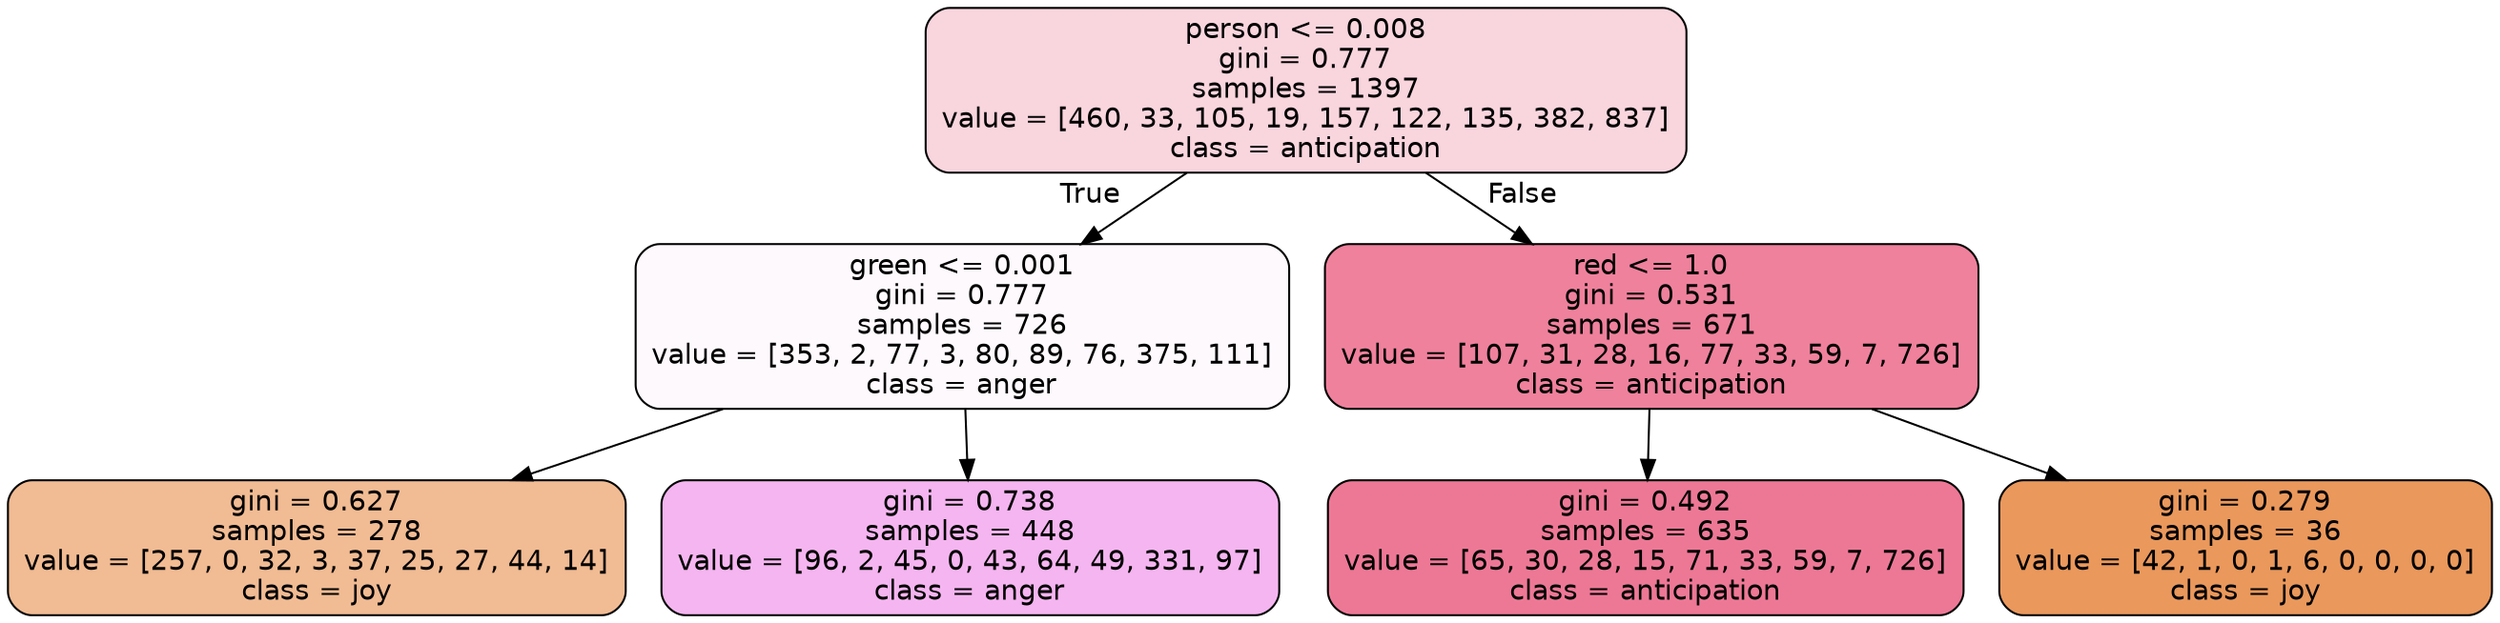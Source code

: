 digraph Tree {
node [shape=box, style="filled, rounded", color="black", fontname=helvetica] ;
edge [fontname=helvetica] ;
0 [label="person <= 0.008\ngini = 0.777\nsamples = 1397\nvalue = [460, 33, 105, 19, 157, 122, 135, 382, 837]\nclass = anticipation", fillcolor="#e5396436"] ;
1 [label="green <= 0.001\ngini = 0.777\nsamples = 726\nvalue = [353, 2, 77, 3, 80, 89, 76, 375, 111]\nclass = anger", fillcolor="#e539d707"] ;
0 -> 1 [labeldistance=2.5, labelangle=45, headlabel="True"] ;
2 [label="gini = 0.627\nsamples = 278\nvalue = [257, 0, 32, 3, 37, 25, 27, 44, 14]\nclass = joy", fillcolor="#e581398a"] ;
1 -> 2 ;
3 [label="gini = 0.738\nsamples = 448\nvalue = [96, 2, 45, 0, 43, 64, 49, 331, 97]\nclass = anger", fillcolor="#e539d75f"] ;
1 -> 3 ;
4 [label="red <= 1.0\ngini = 0.531\nsamples = 671\nvalue = [107, 31, 28, 16, 77, 33, 59, 7, 726]\nclass = anticipation", fillcolor="#e53964a2"] ;
0 -> 4 [labeldistance=2.5, labelangle=-45, headlabel="False"] ;
5 [label="gini = 0.492\nsamples = 635\nvalue = [65, 30, 28, 15, 71, 33, 59, 7, 726]\nclass = anticipation", fillcolor="#e53964ad"] ;
4 -> 5 ;
6 [label="gini = 0.279\nsamples = 36\nvalue = [42, 1, 0, 1, 6, 0, 0, 0, 0]\nclass = joy", fillcolor="#e58139d1"] ;
4 -> 6 ;
}